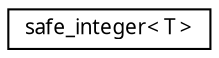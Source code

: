 digraph "Grafische Darstellung der Klassenhierarchie"
{
  edge [fontname="Sans",fontsize="10",labelfontname="Sans",labelfontsize="10"];
  node [fontname="Sans",fontsize="10",shape=record];
  rankdir="LR";
  Node0 [label="safe_integer\< T \>",height=0.2,width=0.4,color="black", fillcolor="white", style="filled",URL="$d6/d75/classsafe__integer.html"];
}
